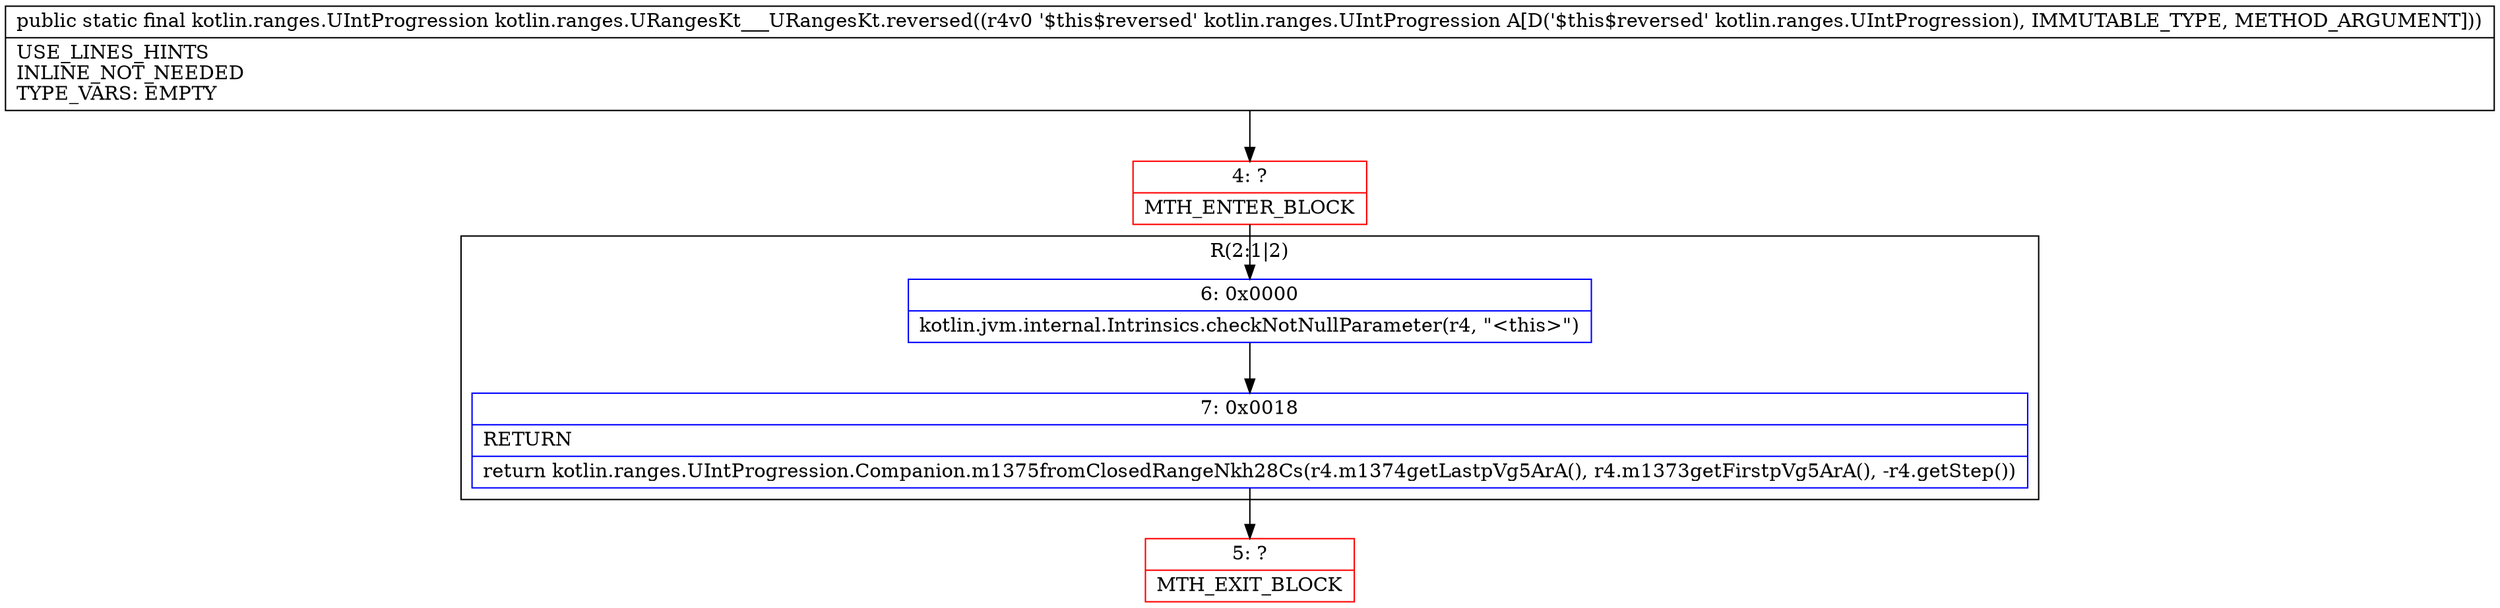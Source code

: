 digraph "CFG forkotlin.ranges.URangesKt___URangesKt.reversed(Lkotlin\/ranges\/UIntProgression;)Lkotlin\/ranges\/UIntProgression;" {
subgraph cluster_Region_935368055 {
label = "R(2:1|2)";
node [shape=record,color=blue];
Node_6 [shape=record,label="{6\:\ 0x0000|kotlin.jvm.internal.Intrinsics.checkNotNullParameter(r4, \"\<this\>\")\l}"];
Node_7 [shape=record,label="{7\:\ 0x0018|RETURN\l|return kotlin.ranges.UIntProgression.Companion.m1375fromClosedRangeNkh28Cs(r4.m1374getLastpVg5ArA(), r4.m1373getFirstpVg5ArA(), \-r4.getStep())\l}"];
}
Node_4 [shape=record,color=red,label="{4\:\ ?|MTH_ENTER_BLOCK\l}"];
Node_5 [shape=record,color=red,label="{5\:\ ?|MTH_EXIT_BLOCK\l}"];
MethodNode[shape=record,label="{public static final kotlin.ranges.UIntProgression kotlin.ranges.URangesKt___URangesKt.reversed((r4v0 '$this$reversed' kotlin.ranges.UIntProgression A[D('$this$reversed' kotlin.ranges.UIntProgression), IMMUTABLE_TYPE, METHOD_ARGUMENT]))  | USE_LINES_HINTS\lINLINE_NOT_NEEDED\lTYPE_VARS: EMPTY\l}"];
MethodNode -> Node_4;Node_6 -> Node_7;
Node_7 -> Node_5;
Node_4 -> Node_6;
}

